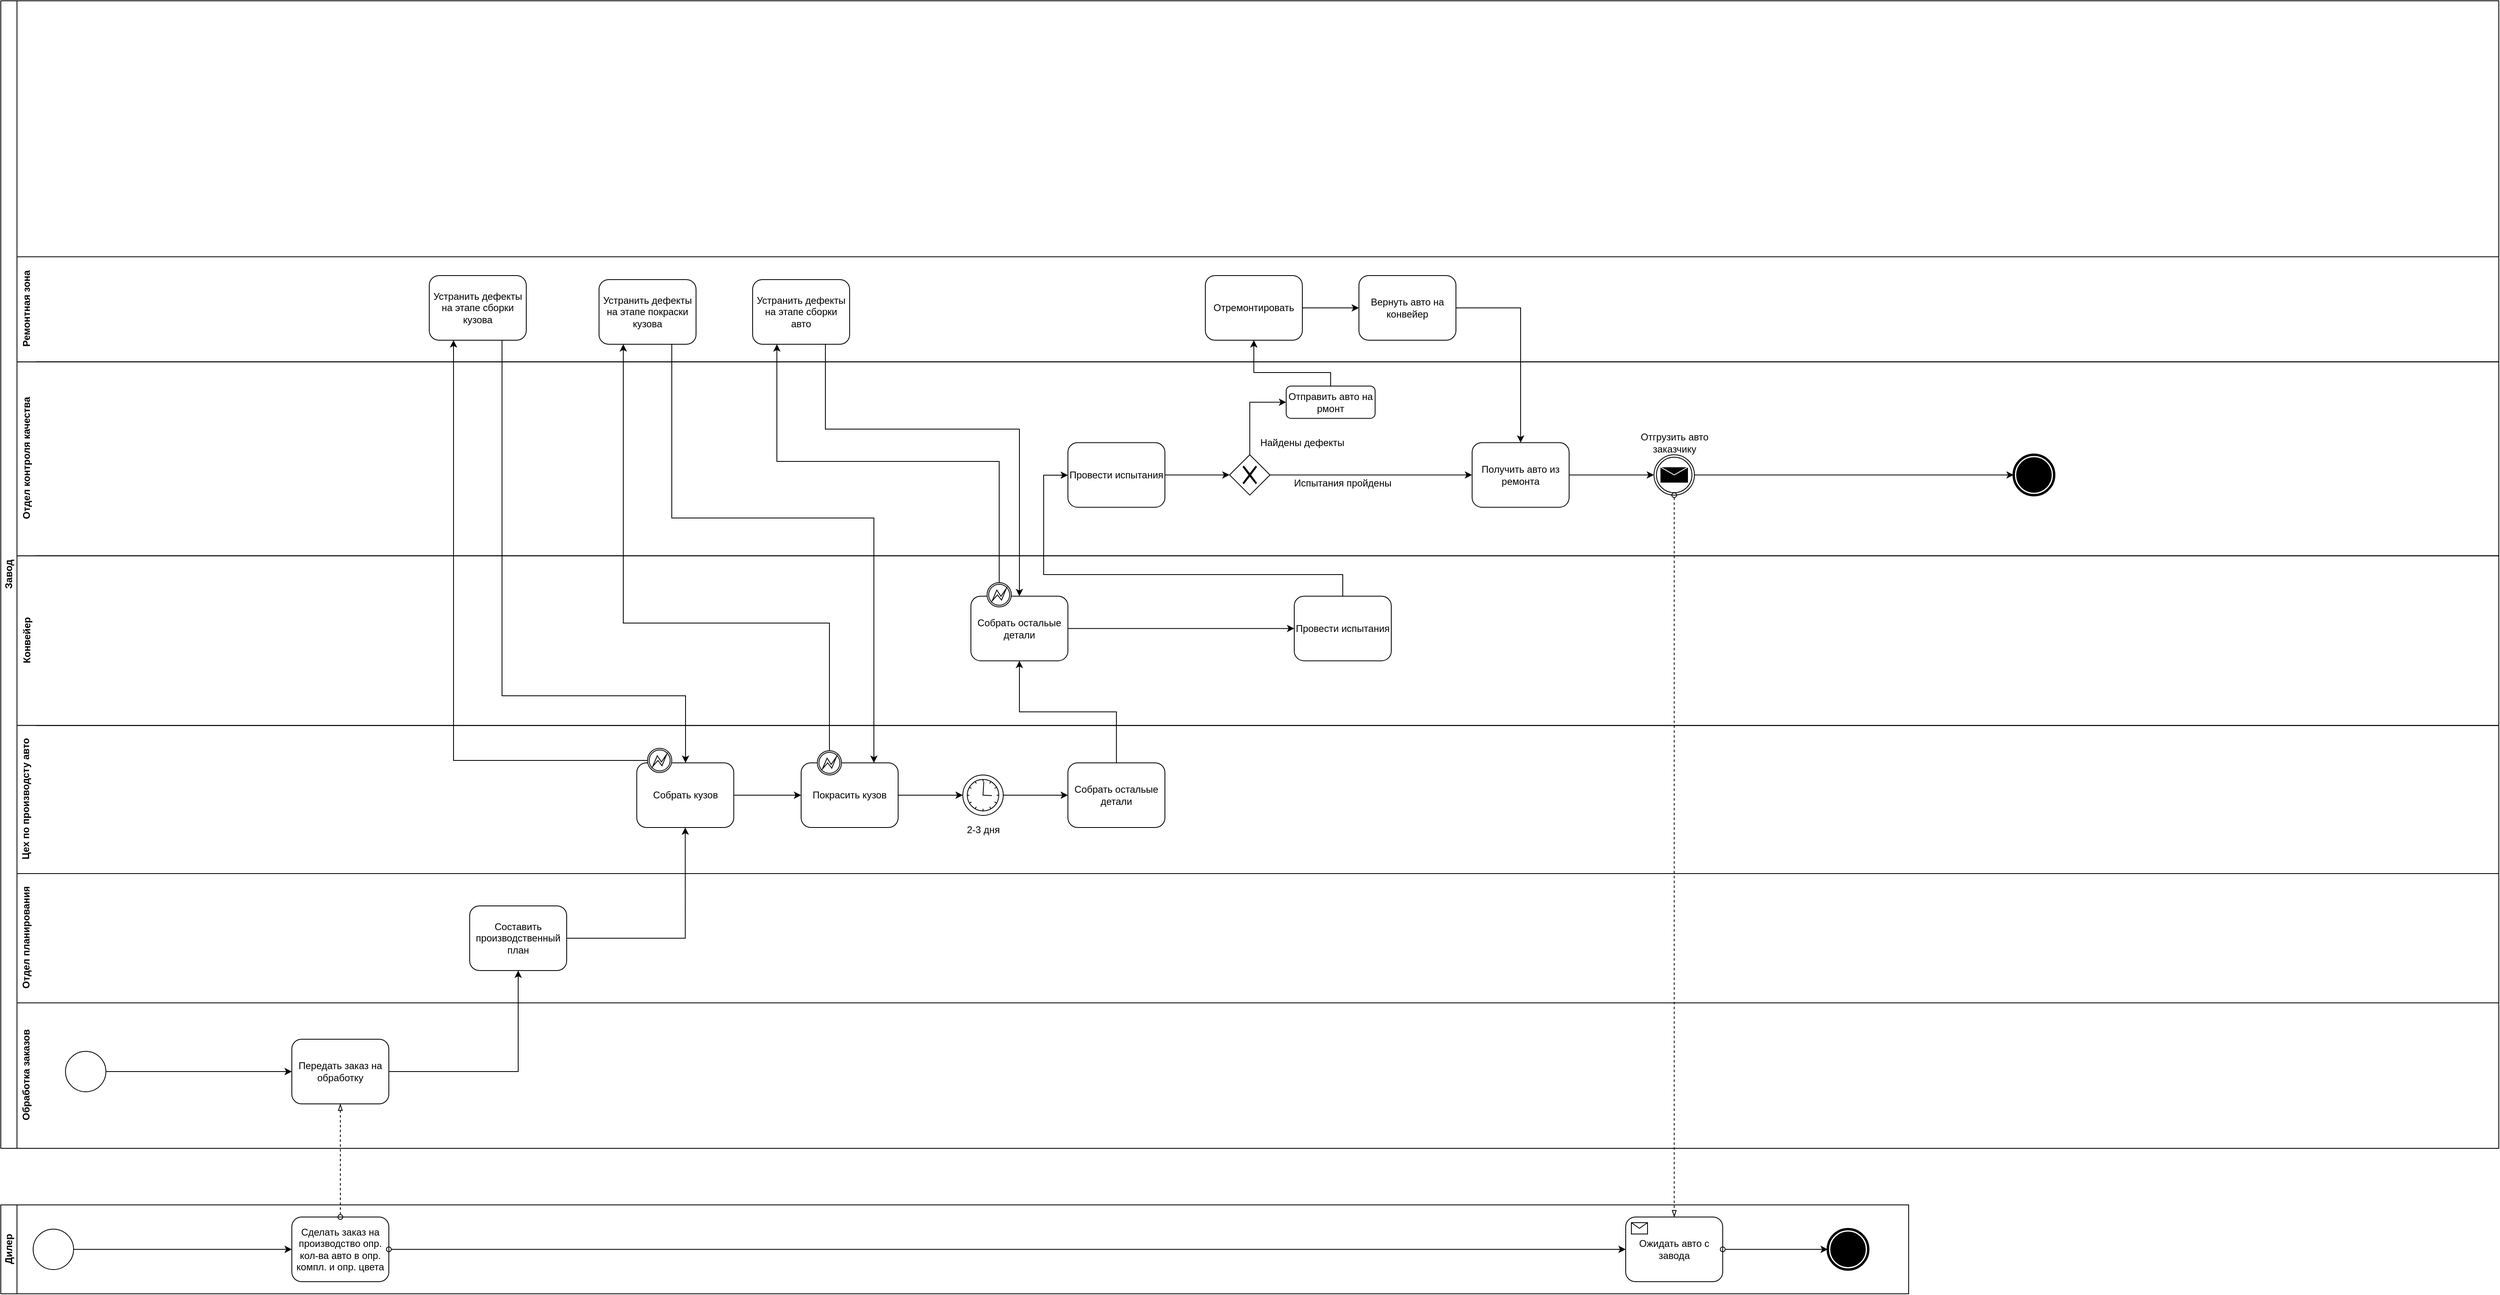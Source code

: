 <mxfile version="13.2.6" type="github"><diagram id="F4PwObXajcz0jbgdVKdN" name="Page-1"><mxGraphModel dx="2031" dy="2273" grid="1" gridSize="10" guides="1" tooltips="1" connect="1" arrows="1" fold="1" page="1" pageScale="1" pageWidth="827" pageHeight="1169" math="0" shadow="0"><root><mxCell id="0"/><mxCell id="1" parent="0"/><mxCell id="RYKCF0h3BXnrBuiYaafe-4" value="Дилер" style="swimlane;html=1;horizontal=0;startSize=20;" parent="1" vertex="1"><mxGeometry x="40" y="1150" width="2360" height="110" as="geometry"/></mxCell><mxCell id="RYKCF0h3BXnrBuiYaafe-21" style="edgeStyle=orthogonalEdgeStyle;rounded=0;orthogonalLoop=1;jettySize=auto;html=1;" parent="RYKCF0h3BXnrBuiYaafe-4" source="RYKCF0h3BXnrBuiYaafe-19" target="RYKCF0h3BXnrBuiYaafe-20" edge="1"><mxGeometry relative="1" as="geometry"/></mxCell><mxCell id="RYKCF0h3BXnrBuiYaafe-19" value="" style="shape=mxgraph.bpmn.shape;html=1;verticalLabelPosition=bottom;labelBackgroundColor=#ffffff;verticalAlign=top;align=center;perimeter=ellipsePerimeter;outlineConnect=0;outline=standard;symbol=general;" parent="RYKCF0h3BXnrBuiYaafe-4" vertex="1"><mxGeometry x="40.0" y="30" width="50" height="50" as="geometry"/></mxCell><mxCell id="RYKCF0h3BXnrBuiYaafe-20" value="Сделать заказ на производство опр. кол-ва авто в опр. компл. и опр. цвета" style="shape=ext;rounded=1;html=1;whiteSpace=wrap;" parent="RYKCF0h3BXnrBuiYaafe-4" vertex="1"><mxGeometry x="360" y="15" width="120" height="80" as="geometry"/></mxCell><mxCell id="hyJDb_JZgpHb3NnNx6Cp-8" value="" style="shape=mxgraph.bpmn.shape;html=1;verticalLabelPosition=bottom;labelBackgroundColor=#ffffff;verticalAlign=top;align=center;perimeter=ellipsePerimeter;outlineConnect=0;outline=end;symbol=terminate;" vertex="1" parent="RYKCF0h3BXnrBuiYaafe-4"><mxGeometry x="2260" y="30" width="50" height="50" as="geometry"/></mxCell><mxCell id="hyJDb_JZgpHb3NnNx6Cp-10" value="Ожидать авто с завода" style="html=1;whiteSpace=wrap;rounded=1;dropTarget=0;" vertex="1" parent="RYKCF0h3BXnrBuiYaafe-4"><mxGeometry x="2010" y="15" width="120" height="80" as="geometry"/></mxCell><mxCell id="hyJDb_JZgpHb3NnNx6Cp-11" value="" style="html=1;shape=message;outlineConnect=0;" vertex="1" parent="hyJDb_JZgpHb3NnNx6Cp-10"><mxGeometry width="20" height="14" relative="1" as="geometry"><mxPoint x="7" y="7" as="offset"/></mxGeometry></mxCell><mxCell id="hyJDb_JZgpHb3NnNx6Cp-7" style="edgeStyle=orthogonalEdgeStyle;rounded=0;orthogonalLoop=1;jettySize=auto;html=1;entryX=0;entryY=0.5;entryDx=0;entryDy=0;startArrow=oval;startFill=0;endArrow=classic;endFill=1;" edge="1" parent="RYKCF0h3BXnrBuiYaafe-4" source="RYKCF0h3BXnrBuiYaafe-20" target="hyJDb_JZgpHb3NnNx6Cp-10"><mxGeometry relative="1" as="geometry"/></mxCell><mxCell id="hyJDb_JZgpHb3NnNx6Cp-9" style="edgeStyle=orthogonalEdgeStyle;rounded=0;orthogonalLoop=1;jettySize=auto;html=1;startArrow=oval;startFill=0;endArrow=classic;endFill=1;exitX=1;exitY=0.5;exitDx=0;exitDy=0;" edge="1" parent="RYKCF0h3BXnrBuiYaafe-4" source="hyJDb_JZgpHb3NnNx6Cp-10" target="hyJDb_JZgpHb3NnNx6Cp-8"><mxGeometry relative="1" as="geometry"/></mxCell><mxCell id="RYKCF0h3BXnrBuiYaafe-18" value="" style="group" parent="1" vertex="1" connectable="0"><mxGeometry x="40" y="-340" width="3090" height="1420" as="geometry"/></mxCell><mxCell id="RYKCF0h3BXnrBuiYaafe-11" value="Завод" style="swimlane;html=1;horizontal=0;startSize=20;" parent="RYKCF0h3BXnrBuiYaafe-18" vertex="1"><mxGeometry width="3090" height="1420" as="geometry"/></mxCell><mxCell id="RYKCF0h3BXnrBuiYaafe-13" value="Конвейер" style="swimlane;html=1;horizontal=0;swimlaneLine=0;startSize=24;" parent="RYKCF0h3BXnrBuiYaafe-11" vertex="1"><mxGeometry x="20" y="686.71" width="3070" height="210" as="geometry"/></mxCell><mxCell id="RYKCF0h3BXnrBuiYaafe-73" style="edgeStyle=orthogonalEdgeStyle;rounded=0;orthogonalLoop=1;jettySize=auto;html=1;entryX=0;entryY=0.5;entryDx=0;entryDy=0;" parent="RYKCF0h3BXnrBuiYaafe-13" source="RYKCF0h3BXnrBuiYaafe-66" target="RYKCF0h3BXnrBuiYaafe-72" edge="1"><mxGeometry relative="1" as="geometry"/></mxCell><mxCell id="RYKCF0h3BXnrBuiYaafe-66" value="Собрать остальые детали" style="shape=ext;rounded=1;html=1;whiteSpace=wrap;" parent="RYKCF0h3BXnrBuiYaafe-13" vertex="1"><mxGeometry x="1180" y="50" width="120" height="80" as="geometry"/></mxCell><mxCell id="RYKCF0h3BXnrBuiYaafe-72" value="Провести испытания" style="shape=ext;rounded=1;html=1;whiteSpace=wrap;" parent="RYKCF0h3BXnrBuiYaafe-13" vertex="1"><mxGeometry x="1580" y="50" width="120" height="80" as="geometry"/></mxCell><mxCell id="3yWtv5DX61gnMDdyMO8o-63" value="" style="shape=mxgraph.bpmn.shape;html=1;verticalLabelPosition=bottom;labelBackgroundColor=#ffffff;verticalAlign=top;align=center;perimeter=ellipsePerimeter;outlineConnect=0;outline=boundInt;symbol=error;" parent="RYKCF0h3BXnrBuiYaafe-13" vertex="1"><mxGeometry x="1200" y="33.29" width="30" height="30" as="geometry"/></mxCell><mxCell id="RYKCF0h3BXnrBuiYaafe-14" value="Цех по производсту авто" style="swimlane;html=1;horizontal=0;swimlaneLine=0;startSize=23;" parent="RYKCF0h3BXnrBuiYaafe-11" vertex="1"><mxGeometry x="20" y="896.71" width="3070" height="183.29" as="geometry"/></mxCell><mxCell id="RYKCF0h3BXnrBuiYaafe-53" style="edgeStyle=orthogonalEdgeStyle;rounded=0;orthogonalLoop=1;jettySize=auto;html=1;entryX=0;entryY=0.5;entryDx=0;entryDy=0;" parent="RYKCF0h3BXnrBuiYaafe-14" source="RYKCF0h3BXnrBuiYaafe-49" target="RYKCF0h3BXnrBuiYaafe-50" edge="1"><mxGeometry relative="1" as="geometry"/></mxCell><mxCell id="RYKCF0h3BXnrBuiYaafe-49" value="Собрать кузов" style="shape=ext;rounded=1;html=1;whiteSpace=wrap;" parent="RYKCF0h3BXnrBuiYaafe-14" vertex="1"><mxGeometry x="766.67" y="46.29" width="120" height="80" as="geometry"/></mxCell><mxCell id="RYKCF0h3BXnrBuiYaafe-63" style="edgeStyle=orthogonalEdgeStyle;rounded=0;orthogonalLoop=1;jettySize=auto;html=1;entryX=0;entryY=0.5;entryDx=0;entryDy=0;" parent="RYKCF0h3BXnrBuiYaafe-14" source="RYKCF0h3BXnrBuiYaafe-50" target="RYKCF0h3BXnrBuiYaafe-60" edge="1"><mxGeometry relative="1" as="geometry"/></mxCell><mxCell id="RYKCF0h3BXnrBuiYaafe-50" value="Покрасить кузов" style="shape=ext;rounded=1;html=1;whiteSpace=wrap;" parent="RYKCF0h3BXnrBuiYaafe-14" vertex="1"><mxGeometry x="970" y="46.29" width="120" height="80" as="geometry"/></mxCell><mxCell id="RYKCF0h3BXnrBuiYaafe-58" value="Собрать остальые детали" style="shape=ext;rounded=1;html=1;whiteSpace=wrap;" parent="RYKCF0h3BXnrBuiYaafe-14" vertex="1"><mxGeometry x="1300" y="46.29" width="120" height="80" as="geometry"/></mxCell><mxCell id="RYKCF0h3BXnrBuiYaafe-62" value="" style="group" parent="RYKCF0h3BXnrBuiYaafe-14" vertex="1" connectable="0"><mxGeometry x="1167.5" y="61.29" width="55" height="77.53" as="geometry"/></mxCell><mxCell id="RYKCF0h3BXnrBuiYaafe-60" value="" style="shape=mxgraph.bpmn.shape;html=1;verticalLabelPosition=bottom;labelBackgroundColor=#ffffff;verticalAlign=top;align=center;perimeter=ellipsePerimeter;outlineConnect=0;outline=standard;symbol=timer;" parent="RYKCF0h3BXnrBuiYaafe-62" vertex="1"><mxGeometry x="2.5" width="50" height="50" as="geometry"/></mxCell><mxCell id="RYKCF0h3BXnrBuiYaafe-61" value="2-3 дня" style="text;html=1;strokeColor=none;fillColor=none;align=center;verticalAlign=middle;whiteSpace=wrap;rounded=0;" parent="RYKCF0h3BXnrBuiYaafe-62" vertex="1"><mxGeometry y="57.53" width="55" height="20" as="geometry"/></mxCell><mxCell id="RYKCF0h3BXnrBuiYaafe-65" value="" style="edgeStyle=orthogonalEdgeStyle;rounded=0;orthogonalLoop=1;jettySize=auto;html=1;" parent="RYKCF0h3BXnrBuiYaafe-14" source="RYKCF0h3BXnrBuiYaafe-60" target="RYKCF0h3BXnrBuiYaafe-58" edge="1"><mxGeometry relative="1" as="geometry"/></mxCell><mxCell id="3yWtv5DX61gnMDdyMO8o-53" value="" style="shape=mxgraph.bpmn.shape;html=1;verticalLabelPosition=bottom;labelBackgroundColor=#ffffff;verticalAlign=top;align=center;perimeter=ellipsePerimeter;outlineConnect=0;outline=boundInt;symbol=error;" parent="RYKCF0h3BXnrBuiYaafe-14" vertex="1"><mxGeometry x="780" y="28.29" width="30" height="30" as="geometry"/></mxCell><mxCell id="3yWtv5DX61gnMDdyMO8o-58" value="" style="shape=mxgraph.bpmn.shape;html=1;verticalLabelPosition=bottom;labelBackgroundColor=#ffffff;verticalAlign=top;align=center;perimeter=ellipsePerimeter;outlineConnect=0;outline=boundInt;symbol=error;" parent="RYKCF0h3BXnrBuiYaafe-14" vertex="1"><mxGeometry x="990" y="31.29" width="30" height="30" as="geometry"/></mxCell><mxCell id="RYKCF0h3BXnrBuiYaafe-15" value="Отдел планирования" style="swimlane;html=1;horizontal=0;swimlaneLine=0;startSize=23;" parent="RYKCF0h3BXnrBuiYaafe-11" vertex="1"><mxGeometry x="20" y="1080" width="3070" height="160" as="geometry"/></mxCell><mxCell id="RYKCF0h3BXnrBuiYaafe-43" value="Составить производственный план" style="shape=ext;rounded=1;html=1;whiteSpace=wrap;" parent="RYKCF0h3BXnrBuiYaafe-15" vertex="1"><mxGeometry x="560" y="40" width="120" height="80" as="geometry"/></mxCell><mxCell id="RYKCF0h3BXnrBuiYaafe-16" value="Отдел контроля качества" style="swimlane;html=1;horizontal=0;swimlaneLine=0;" parent="RYKCF0h3BXnrBuiYaafe-11" vertex="1"><mxGeometry x="20" y="446.71" width="3070" height="240.0" as="geometry"/></mxCell><mxCell id="RYKCF0h3BXnrBuiYaafe-86" style="edgeStyle=orthogonalEdgeStyle;rounded=0;orthogonalLoop=1;jettySize=auto;html=1;entryX=0;entryY=0.5;entryDx=0;entryDy=0;" parent="RYKCF0h3BXnrBuiYaafe-16" source="RYKCF0h3BXnrBuiYaafe-74" target="RYKCF0h3BXnrBuiYaafe-85" edge="1"><mxGeometry relative="1" as="geometry"/></mxCell><mxCell id="RYKCF0h3BXnrBuiYaafe-74" value="Провести испытания" style="shape=ext;rounded=1;html=1;whiteSpace=wrap;" parent="RYKCF0h3BXnrBuiYaafe-16" vertex="1"><mxGeometry x="1300" y="100" width="120" height="80" as="geometry"/></mxCell><mxCell id="RYKCF0h3BXnrBuiYaafe-107" value="" style="group" parent="RYKCF0h3BXnrBuiYaafe-16" vertex="1" connectable="0"><mxGeometry x="1500" y="80" width="210" height="90" as="geometry"/></mxCell><mxCell id="RYKCF0h3BXnrBuiYaafe-85" value="" style="shape=mxgraph.bpmn.shape;html=1;verticalLabelPosition=bottom;labelBackgroundColor=#ffffff;verticalAlign=top;align=center;perimeter=rhombusPerimeter;background=gateway;outlineConnect=0;outline=none;symbol=exclusiveGw;" parent="RYKCF0h3BXnrBuiYaafe-107" vertex="1"><mxGeometry y="35" width="50" height="50" as="geometry"/></mxCell><mxCell id="RYKCF0h3BXnrBuiYaafe-101" value="" style="group" parent="RYKCF0h3BXnrBuiYaafe-107" vertex="1" connectable="0"><mxGeometry x="20" width="140" height="40" as="geometry"/></mxCell><mxCell id="RYKCF0h3BXnrBuiYaafe-102" style="edgeStyle=orthogonalEdgeStyle;rounded=0;orthogonalLoop=1;jettySize=auto;html=1;entryX=0;entryY=0.5;entryDx=0;entryDy=0;" parent="RYKCF0h3BXnrBuiYaafe-101" edge="1"><mxGeometry relative="1" as="geometry"/></mxCell><mxCell id="RYKCF0h3BXnrBuiYaafe-103" value="Найдены дефекты" style="text;html=1;strokeColor=none;fillColor=none;align=center;verticalAlign=middle;whiteSpace=wrap;rounded=0;" parent="RYKCF0h3BXnrBuiYaafe-101" vertex="1"><mxGeometry width="140" height="40" as="geometry"/></mxCell><mxCell id="RYKCF0h3BXnrBuiYaafe-89" value="Испытания пройдены" style="text;html=1;strokeColor=none;fillColor=none;align=center;verticalAlign=middle;whiteSpace=wrap;rounded=0;" parent="RYKCF0h3BXnrBuiYaafe-107" vertex="1"><mxGeometry x="70" y="50" width="140" height="40" as="geometry"/></mxCell><mxCell id="RYKCF0h3BXnrBuiYaafe-108" value="Отправить авто на рмонт" style="shape=ext;rounded=1;html=1;whiteSpace=wrap;" parent="RYKCF0h3BXnrBuiYaafe-16" vertex="1"><mxGeometry x="1570" y="30" width="110" height="40" as="geometry"/></mxCell><mxCell id="RYKCF0h3BXnrBuiYaafe-109" style="edgeStyle=orthogonalEdgeStyle;rounded=0;orthogonalLoop=1;jettySize=auto;html=1;entryX=0;entryY=0.5;entryDx=0;entryDy=0;exitX=0.5;exitY=0;exitDx=0;exitDy=0;" parent="RYKCF0h3BXnrBuiYaafe-16" source="RYKCF0h3BXnrBuiYaafe-85" target="RYKCF0h3BXnrBuiYaafe-108" edge="1"><mxGeometry relative="1" as="geometry"><mxPoint x="1430" y="150" as="sourcePoint"/><mxPoint x="1510" y="150" as="targetPoint"/></mxGeometry></mxCell><mxCell id="RYKCF0h3BXnrBuiYaafe-114" style="edgeStyle=orthogonalEdgeStyle;rounded=0;orthogonalLoop=1;jettySize=auto;html=1;entryX=0;entryY=0.5;entryDx=0;entryDy=0;" parent="RYKCF0h3BXnrBuiYaafe-16" source="RYKCF0h3BXnrBuiYaafe-111" target="hyJDb_JZgpHb3NnNx6Cp-12" edge="1"><mxGeometry relative="1" as="geometry"/></mxCell><mxCell id="RYKCF0h3BXnrBuiYaafe-111" value="Получить авто из ремонта" style="shape=ext;rounded=1;html=1;whiteSpace=wrap;" parent="RYKCF0h3BXnrBuiYaafe-16" vertex="1"><mxGeometry x="1800" y="100" width="120" height="80" as="geometry"/></mxCell><mxCell id="RYKCF0h3BXnrBuiYaafe-112" style="edgeStyle=orthogonalEdgeStyle;rounded=0;orthogonalLoop=1;jettySize=auto;html=1;entryX=0;entryY=0.5;entryDx=0;entryDy=0;" parent="RYKCF0h3BXnrBuiYaafe-16" source="RYKCF0h3BXnrBuiYaafe-85" target="RYKCF0h3BXnrBuiYaafe-111" edge="1"><mxGeometry relative="1" as="geometry"/></mxCell><mxCell id="3yWtv5DX61gnMDdyMO8o-26" value="" style="shape=mxgraph.bpmn.shape;html=1;verticalLabelPosition=bottom;labelBackgroundColor=#ffffff;verticalAlign=top;align=center;perimeter=ellipsePerimeter;outlineConnect=0;outline=end;symbol=terminate;" parent="RYKCF0h3BXnrBuiYaafe-16" vertex="1"><mxGeometry x="2470" y="115" width="50" height="50" as="geometry"/></mxCell><mxCell id="uDZhSQdKVvdSvpP6BTJv-4" style="edgeStyle=orthogonalEdgeStyle;rounded=0;orthogonalLoop=1;jettySize=auto;html=1;exitX=1;exitY=0.5;exitDx=0;exitDy=0;" parent="RYKCF0h3BXnrBuiYaafe-16" source="hyJDb_JZgpHb3NnNx6Cp-12" target="3yWtv5DX61gnMDdyMO8o-26" edge="1"><mxGeometry relative="1" as="geometry"/></mxCell><mxCell id="hyJDb_JZgpHb3NnNx6Cp-14" value="" style="group" vertex="1" connectable="0" parent="RYKCF0h3BXnrBuiYaafe-16"><mxGeometry x="2000" y="85.0" width="100" height="80" as="geometry"/></mxCell><mxCell id="hyJDb_JZgpHb3NnNx6Cp-12" value="" style="shape=mxgraph.bpmn.shape;html=1;verticalLabelPosition=bottom;labelBackgroundColor=#ffffff;verticalAlign=top;align=center;perimeter=ellipsePerimeter;outlineConnect=0;outline=throwing;symbol=message;" vertex="1" parent="hyJDb_JZgpHb3NnNx6Cp-14"><mxGeometry x="25" y="30" width="50" height="50" as="geometry"/></mxCell><mxCell id="hyJDb_JZgpHb3NnNx6Cp-13" value="Отгрузить авто &lt;br&gt;заказчику" style="text;html=1;align=center;verticalAlign=middle;resizable=0;points=[];autosize=1;" vertex="1" parent="hyJDb_JZgpHb3NnNx6Cp-14"><mxGeometry width="100" height="30" as="geometry"/></mxCell><mxCell id="RYKCF0h3BXnrBuiYaafe-17" value="Ремонтная зона" style="swimlane;html=1;horizontal=0;swimlaneLine=0;" parent="RYKCF0h3BXnrBuiYaafe-11" vertex="1"><mxGeometry x="20" y="316.71" width="3070" height="130" as="geometry"/></mxCell><mxCell id="RYKCF0h3BXnrBuiYaafe-97" style="edgeStyle=orthogonalEdgeStyle;rounded=0;orthogonalLoop=1;jettySize=auto;html=1;" parent="RYKCF0h3BXnrBuiYaafe-17" source="RYKCF0h3BXnrBuiYaafe-94" target="RYKCF0h3BXnrBuiYaafe-96" edge="1"><mxGeometry relative="1" as="geometry"/></mxCell><mxCell id="RYKCF0h3BXnrBuiYaafe-94" value="Отремонтировать" style="shape=ext;rounded=1;html=1;whiteSpace=wrap;" parent="RYKCF0h3BXnrBuiYaafe-17" vertex="1"><mxGeometry x="1470" y="23.29" width="120" height="80" as="geometry"/></mxCell><mxCell id="RYKCF0h3BXnrBuiYaafe-96" value="Вернуть авто на конвейер" style="shape=ext;rounded=1;html=1;whiteSpace=wrap;" parent="RYKCF0h3BXnrBuiYaafe-17" vertex="1"><mxGeometry x="1660" y="23.29" width="120" height="80" as="geometry"/></mxCell><mxCell id="3yWtv5DX61gnMDdyMO8o-54" value="Устранить дефекты&lt;br&gt;на этапе сборки&lt;br&gt;кузова" style="shape=ext;rounded=1;html=1;whiteSpace=wrap;" parent="RYKCF0h3BXnrBuiYaafe-17" vertex="1"><mxGeometry x="510" y="23.29" width="120" height="80" as="geometry"/></mxCell><mxCell id="3yWtv5DX61gnMDdyMO8o-57" value="Устранить дефекты&lt;br&gt;на этапе покраски&lt;br&gt;кузова" style="shape=ext;rounded=1;html=1;whiteSpace=wrap;" parent="RYKCF0h3BXnrBuiYaafe-17" vertex="1"><mxGeometry x="720" y="28.29" width="120" height="80" as="geometry"/></mxCell><mxCell id="3yWtv5DX61gnMDdyMO8o-62" value="Устранить дефекты&lt;br&gt;на этапе сборки&lt;br&gt;авто" style="shape=ext;rounded=1;html=1;whiteSpace=wrap;" parent="RYKCF0h3BXnrBuiYaafe-17" vertex="1"><mxGeometry x="910" y="28.29" width="120" height="80" as="geometry"/></mxCell><mxCell id="RYKCF0h3BXnrBuiYaafe-30" value="Обработка заказов" style="swimlane;html=1;horizontal=0;swimlaneLine=0;" parent="RYKCF0h3BXnrBuiYaafe-11" vertex="1"><mxGeometry x="20" y="1240" width="3070" height="180" as="geometry"/></mxCell><mxCell id="RYKCF0h3BXnrBuiYaafe-34" value="Передать заказ на обработку" style="shape=ext;rounded=1;html=1;whiteSpace=wrap;" parent="RYKCF0h3BXnrBuiYaafe-30" vertex="1"><mxGeometry x="340" y="45" width="120" height="80" as="geometry"/></mxCell><mxCell id="hyJDb_JZgpHb3NnNx6Cp-3" style="edgeStyle=orthogonalEdgeStyle;rounded=0;orthogonalLoop=1;jettySize=auto;html=1;entryX=0;entryY=0.5;entryDx=0;entryDy=0;" edge="1" parent="RYKCF0h3BXnrBuiYaafe-30" source="hyJDb_JZgpHb3NnNx6Cp-2" target="RYKCF0h3BXnrBuiYaafe-34"><mxGeometry relative="1" as="geometry"/></mxCell><mxCell id="hyJDb_JZgpHb3NnNx6Cp-2" value="" style="shape=mxgraph.bpmn.shape;html=1;verticalLabelPosition=bottom;labelBackgroundColor=#ffffff;verticalAlign=top;align=center;perimeter=ellipsePerimeter;outlineConnect=0;outline=standard;symbol=general;" vertex="1" parent="RYKCF0h3BXnrBuiYaafe-30"><mxGeometry x="60" y="60" width="50" height="50" as="geometry"/></mxCell><mxCell id="RYKCF0h3BXnrBuiYaafe-69" style="edgeStyle=orthogonalEdgeStyle;rounded=0;orthogonalLoop=1;jettySize=auto;html=1;entryX=0.5;entryY=1;entryDx=0;entryDy=0;" parent="RYKCF0h3BXnrBuiYaafe-11" source="RYKCF0h3BXnrBuiYaafe-58" target="RYKCF0h3BXnrBuiYaafe-66" edge="1"><mxGeometry relative="1" as="geometry"/></mxCell><mxCell id="RYKCF0h3BXnrBuiYaafe-77" style="edgeStyle=orthogonalEdgeStyle;rounded=0;orthogonalLoop=1;jettySize=auto;html=1;" parent="RYKCF0h3BXnrBuiYaafe-11" source="RYKCF0h3BXnrBuiYaafe-72" target="RYKCF0h3BXnrBuiYaafe-74" edge="1"><mxGeometry relative="1" as="geometry"><Array as="points"><mxPoint x="1660" y="710"/><mxPoint x="1290" y="710"/><mxPoint x="1290" y="587"/></Array></mxGeometry></mxCell><mxCell id="RYKCF0h3BXnrBuiYaafe-113" style="edgeStyle=orthogonalEdgeStyle;rounded=0;orthogonalLoop=1;jettySize=auto;html=1;entryX=0.5;entryY=0;entryDx=0;entryDy=0;" parent="RYKCF0h3BXnrBuiYaafe-11" source="RYKCF0h3BXnrBuiYaafe-96" target="RYKCF0h3BXnrBuiYaafe-111" edge="1"><mxGeometry relative="1" as="geometry"/></mxCell><mxCell id="3yWtv5DX61gnMDdyMO8o-55" style="edgeStyle=orthogonalEdgeStyle;rounded=0;orthogonalLoop=1;jettySize=auto;html=1;entryX=0.25;entryY=1;entryDx=0;entryDy=0;" parent="RYKCF0h3BXnrBuiYaafe-11" source="3yWtv5DX61gnMDdyMO8o-53" target="3yWtv5DX61gnMDdyMO8o-54" edge="1"><mxGeometry relative="1" as="geometry"/></mxCell><mxCell id="3yWtv5DX61gnMDdyMO8o-59" style="edgeStyle=orthogonalEdgeStyle;rounded=0;orthogonalLoop=1;jettySize=auto;html=1;entryX=0.25;entryY=1;entryDx=0;entryDy=0;" parent="RYKCF0h3BXnrBuiYaafe-11" source="3yWtv5DX61gnMDdyMO8o-58" target="3yWtv5DX61gnMDdyMO8o-57" edge="1"><mxGeometry relative="1" as="geometry"><Array as="points"><mxPoint x="1025" y="770"/><mxPoint x="770" y="770"/></Array></mxGeometry></mxCell><mxCell id="3yWtv5DX61gnMDdyMO8o-60" style="edgeStyle=orthogonalEdgeStyle;rounded=0;orthogonalLoop=1;jettySize=auto;html=1;exitX=0.75;exitY=1;exitDx=0;exitDy=0;entryX=0.75;entryY=0;entryDx=0;entryDy=0;" parent="RYKCF0h3BXnrBuiYaafe-11" source="3yWtv5DX61gnMDdyMO8o-57" target="RYKCF0h3BXnrBuiYaafe-50" edge="1"><mxGeometry relative="1" as="geometry"><Array as="points"><mxPoint x="830" y="640"/><mxPoint x="1080" y="640"/></Array></mxGeometry></mxCell><mxCell id="3yWtv5DX61gnMDdyMO8o-61" style="edgeStyle=orthogonalEdgeStyle;rounded=0;orthogonalLoop=1;jettySize=auto;html=1;exitX=0.75;exitY=1;exitDx=0;exitDy=0;" parent="RYKCF0h3BXnrBuiYaafe-11" source="3yWtv5DX61gnMDdyMO8o-54" target="RYKCF0h3BXnrBuiYaafe-49" edge="1"><mxGeometry relative="1" as="geometry"><Array as="points"><mxPoint x="620" y="860"/><mxPoint x="847" y="860"/></Array></mxGeometry></mxCell><mxCell id="3yWtv5DX61gnMDdyMO8o-64" style="edgeStyle=orthogonalEdgeStyle;rounded=0;orthogonalLoop=1;jettySize=auto;html=1;entryX=0.25;entryY=1;entryDx=0;entryDy=0;" parent="RYKCF0h3BXnrBuiYaafe-11" source="3yWtv5DX61gnMDdyMO8o-63" target="3yWtv5DX61gnMDdyMO8o-62" edge="1"><mxGeometry relative="1" as="geometry"><Array as="points"><mxPoint x="1235" y="570"/><mxPoint x="960" y="570"/></Array></mxGeometry></mxCell><mxCell id="3yWtv5DX61gnMDdyMO8o-65" style="edgeStyle=orthogonalEdgeStyle;rounded=0;orthogonalLoop=1;jettySize=auto;html=1;exitX=0.75;exitY=1;exitDx=0;exitDy=0;" parent="RYKCF0h3BXnrBuiYaafe-11" source="3yWtv5DX61gnMDdyMO8o-62" target="RYKCF0h3BXnrBuiYaafe-66" edge="1"><mxGeometry relative="1" as="geometry"><Array as="points"><mxPoint x="1020" y="530"/><mxPoint x="1260" y="530"/></Array></mxGeometry></mxCell><mxCell id="uDZhSQdKVvdSvpP6BTJv-1" style="edgeStyle=orthogonalEdgeStyle;rounded=0;orthogonalLoop=1;jettySize=auto;html=1;entryX=0.5;entryY=1;entryDx=0;entryDy=0;" parent="RYKCF0h3BXnrBuiYaafe-11" source="RYKCF0h3BXnrBuiYaafe-34" target="RYKCF0h3BXnrBuiYaafe-43" edge="1"><mxGeometry relative="1" as="geometry"/></mxCell><mxCell id="uDZhSQdKVvdSvpP6BTJv-2" style="edgeStyle=orthogonalEdgeStyle;rounded=0;orthogonalLoop=1;jettySize=auto;html=1;entryX=0.5;entryY=1;entryDx=0;entryDy=0;" parent="RYKCF0h3BXnrBuiYaafe-11" source="RYKCF0h3BXnrBuiYaafe-43" target="RYKCF0h3BXnrBuiYaafe-49" edge="1"><mxGeometry relative="1" as="geometry"/></mxCell><mxCell id="uDZhSQdKVvdSvpP6BTJv-3" style="edgeStyle=orthogonalEdgeStyle;rounded=0;orthogonalLoop=1;jettySize=auto;html=1;" parent="RYKCF0h3BXnrBuiYaafe-11" source="RYKCF0h3BXnrBuiYaafe-108" target="RYKCF0h3BXnrBuiYaafe-94" edge="1"><mxGeometry relative="1" as="geometry"><Array as="points"><mxPoint x="1645" y="460"/><mxPoint x="1550" y="460"/></Array></mxGeometry></mxCell><mxCell id="hyJDb_JZgpHb3NnNx6Cp-4" style="edgeStyle=orthogonalEdgeStyle;rounded=0;orthogonalLoop=1;jettySize=auto;html=1;entryX=0.5;entryY=1;entryDx=0;entryDy=0;dashed=1;endArrow=blockThin;endFill=0;startArrow=oval;startFill=0;" edge="1" parent="1" source="RYKCF0h3BXnrBuiYaafe-20" target="RYKCF0h3BXnrBuiYaafe-34"><mxGeometry relative="1" as="geometry"/></mxCell><mxCell id="hyJDb_JZgpHb3NnNx6Cp-6" style="edgeStyle=orthogonalEdgeStyle;rounded=0;orthogonalLoop=1;jettySize=auto;html=1;entryX=0.5;entryY=0;entryDx=0;entryDy=0;dashed=1;startArrow=oval;startFill=0;endArrow=blockThin;endFill=0;exitX=0.5;exitY=1;exitDx=0;exitDy=0;" edge="1" parent="1" source="hyJDb_JZgpHb3NnNx6Cp-12" target="hyJDb_JZgpHb3NnNx6Cp-10"><mxGeometry relative="1" as="geometry"/></mxCell></root></mxGraphModel></diagram></mxfile>